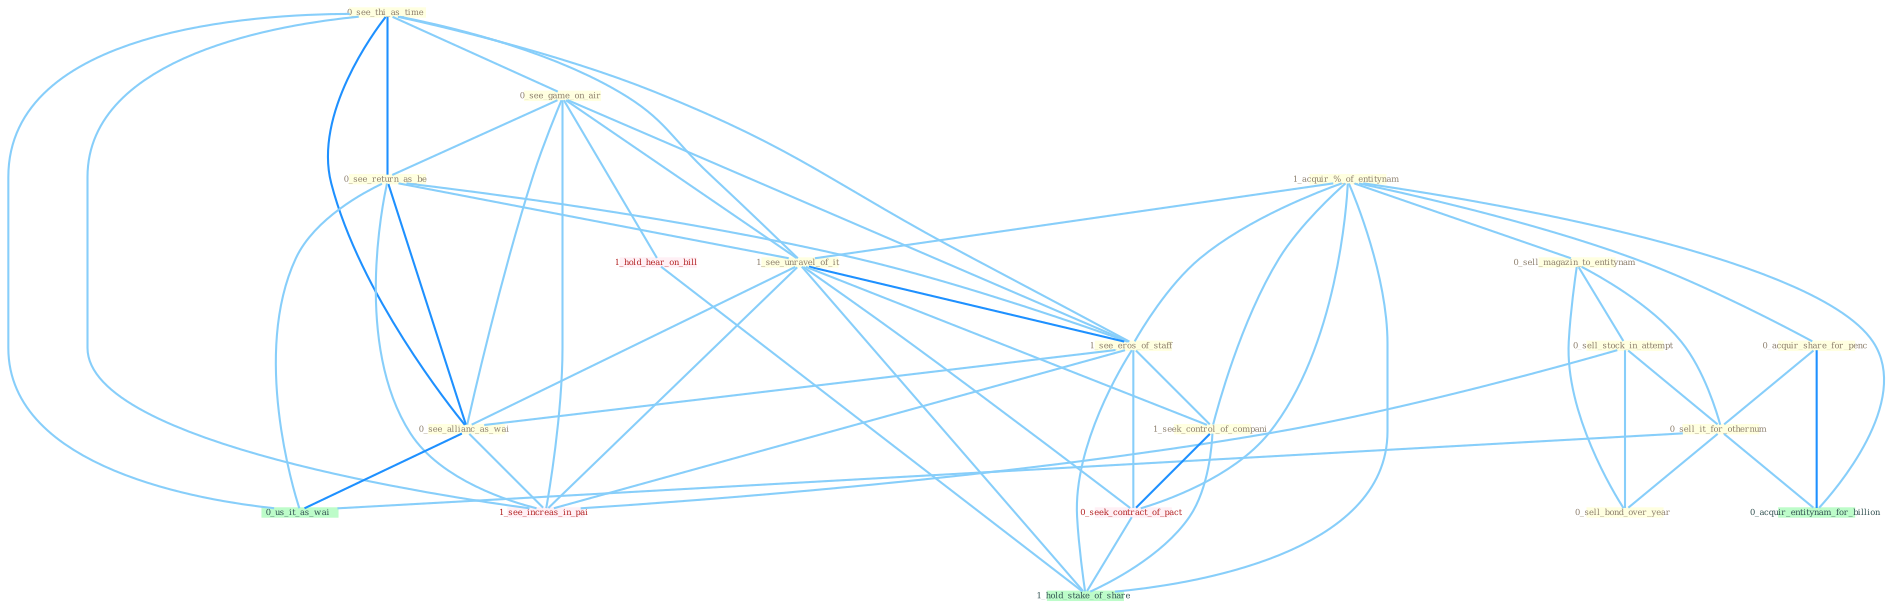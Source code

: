 Graph G{ 
    node
    [shape=polygon,style=filled,width=.5,height=.06,color="#BDFCC9",fixedsize=true,fontsize=4,
    fontcolor="#2f4f4f"];
    {node
    [color="#ffffe0", fontcolor="#8b7d6b"] "0_see_thi_as_time " "0_see_game_on_air " "0_see_return_as_be " "1_acquir_%_of_entitynam " "1_see_unravel_of_it " "0_sell_magazin_to_entitynam " "1_see_eros_of_staff " "0_sell_stock_in_attempt " "0_acquir_share_for_penc " "0_see_allianc_as_wai " "0_sell_it_for_othernum " "0_sell_bond_over_year " "1_seek_control_of_compani "}
{node [color="#fff0f5", fontcolor="#b22222"] "0_seek_contract_of_pact " "1_see_increas_in_pai " "1_hold_hear_on_bill "}
edge [color="#B0E2FF"];

	"0_see_thi_as_time " -- "0_see_game_on_air " [w="1", color="#87cefa" ];
	"0_see_thi_as_time " -- "0_see_return_as_be " [w="2", color="#1e90ff" , len=0.8];
	"0_see_thi_as_time " -- "1_see_unravel_of_it " [w="1", color="#87cefa" ];
	"0_see_thi_as_time " -- "1_see_eros_of_staff " [w="1", color="#87cefa" ];
	"0_see_thi_as_time " -- "0_see_allianc_as_wai " [w="2", color="#1e90ff" , len=0.8];
	"0_see_thi_as_time " -- "0_us_it_as_wai " [w="1", color="#87cefa" ];
	"0_see_thi_as_time " -- "1_see_increas_in_pai " [w="1", color="#87cefa" ];
	"0_see_game_on_air " -- "0_see_return_as_be " [w="1", color="#87cefa" ];
	"0_see_game_on_air " -- "1_see_unravel_of_it " [w="1", color="#87cefa" ];
	"0_see_game_on_air " -- "1_see_eros_of_staff " [w="1", color="#87cefa" ];
	"0_see_game_on_air " -- "0_see_allianc_as_wai " [w="1", color="#87cefa" ];
	"0_see_game_on_air " -- "1_see_increas_in_pai " [w="1", color="#87cefa" ];
	"0_see_game_on_air " -- "1_hold_hear_on_bill " [w="1", color="#87cefa" ];
	"0_see_return_as_be " -- "1_see_unravel_of_it " [w="1", color="#87cefa" ];
	"0_see_return_as_be " -- "1_see_eros_of_staff " [w="1", color="#87cefa" ];
	"0_see_return_as_be " -- "0_see_allianc_as_wai " [w="2", color="#1e90ff" , len=0.8];
	"0_see_return_as_be " -- "0_us_it_as_wai " [w="1", color="#87cefa" ];
	"0_see_return_as_be " -- "1_see_increas_in_pai " [w="1", color="#87cefa" ];
	"1_acquir_%_of_entitynam " -- "1_see_unravel_of_it " [w="1", color="#87cefa" ];
	"1_acquir_%_of_entitynam " -- "0_sell_magazin_to_entitynam " [w="1", color="#87cefa" ];
	"1_acquir_%_of_entitynam " -- "1_see_eros_of_staff " [w="1", color="#87cefa" ];
	"1_acquir_%_of_entitynam " -- "0_acquir_share_for_penc " [w="1", color="#87cefa" ];
	"1_acquir_%_of_entitynam " -- "1_seek_control_of_compani " [w="1", color="#87cefa" ];
	"1_acquir_%_of_entitynam " -- "0_seek_contract_of_pact " [w="1", color="#87cefa" ];
	"1_acquir_%_of_entitynam " -- "0_acquir_entitynam_for_billion " [w="1", color="#87cefa" ];
	"1_acquir_%_of_entitynam " -- "1_hold_stake_of_share " [w="1", color="#87cefa" ];
	"1_see_unravel_of_it " -- "1_see_eros_of_staff " [w="2", color="#1e90ff" , len=0.8];
	"1_see_unravel_of_it " -- "0_see_allianc_as_wai " [w="1", color="#87cefa" ];
	"1_see_unravel_of_it " -- "1_seek_control_of_compani " [w="1", color="#87cefa" ];
	"1_see_unravel_of_it " -- "0_seek_contract_of_pact " [w="1", color="#87cefa" ];
	"1_see_unravel_of_it " -- "1_see_increas_in_pai " [w="1", color="#87cefa" ];
	"1_see_unravel_of_it " -- "1_hold_stake_of_share " [w="1", color="#87cefa" ];
	"0_sell_magazin_to_entitynam " -- "0_sell_stock_in_attempt " [w="1", color="#87cefa" ];
	"0_sell_magazin_to_entitynam " -- "0_sell_it_for_othernum " [w="1", color="#87cefa" ];
	"0_sell_magazin_to_entitynam " -- "0_sell_bond_over_year " [w="1", color="#87cefa" ];
	"1_see_eros_of_staff " -- "0_see_allianc_as_wai " [w="1", color="#87cefa" ];
	"1_see_eros_of_staff " -- "1_seek_control_of_compani " [w="1", color="#87cefa" ];
	"1_see_eros_of_staff " -- "0_seek_contract_of_pact " [w="1", color="#87cefa" ];
	"1_see_eros_of_staff " -- "1_see_increas_in_pai " [w="1", color="#87cefa" ];
	"1_see_eros_of_staff " -- "1_hold_stake_of_share " [w="1", color="#87cefa" ];
	"0_sell_stock_in_attempt " -- "0_sell_it_for_othernum " [w="1", color="#87cefa" ];
	"0_sell_stock_in_attempt " -- "0_sell_bond_over_year " [w="1", color="#87cefa" ];
	"0_sell_stock_in_attempt " -- "1_see_increas_in_pai " [w="1", color="#87cefa" ];
	"0_acquir_share_for_penc " -- "0_sell_it_for_othernum " [w="1", color="#87cefa" ];
	"0_acquir_share_for_penc " -- "0_acquir_entitynam_for_billion " [w="2", color="#1e90ff" , len=0.8];
	"0_see_allianc_as_wai " -- "0_us_it_as_wai " [w="2", color="#1e90ff" , len=0.8];
	"0_see_allianc_as_wai " -- "1_see_increas_in_pai " [w="1", color="#87cefa" ];
	"0_sell_it_for_othernum " -- "0_sell_bond_over_year " [w="1", color="#87cefa" ];
	"0_sell_it_for_othernum " -- "0_us_it_as_wai " [w="1", color="#87cefa" ];
	"0_sell_it_for_othernum " -- "0_acquir_entitynam_for_billion " [w="1", color="#87cefa" ];
	"1_seek_control_of_compani " -- "0_seek_contract_of_pact " [w="2", color="#1e90ff" , len=0.8];
	"1_seek_control_of_compani " -- "1_hold_stake_of_share " [w="1", color="#87cefa" ];
	"0_seek_contract_of_pact " -- "1_hold_stake_of_share " [w="1", color="#87cefa" ];
	"1_hold_hear_on_bill " -- "1_hold_stake_of_share " [w="1", color="#87cefa" ];
}